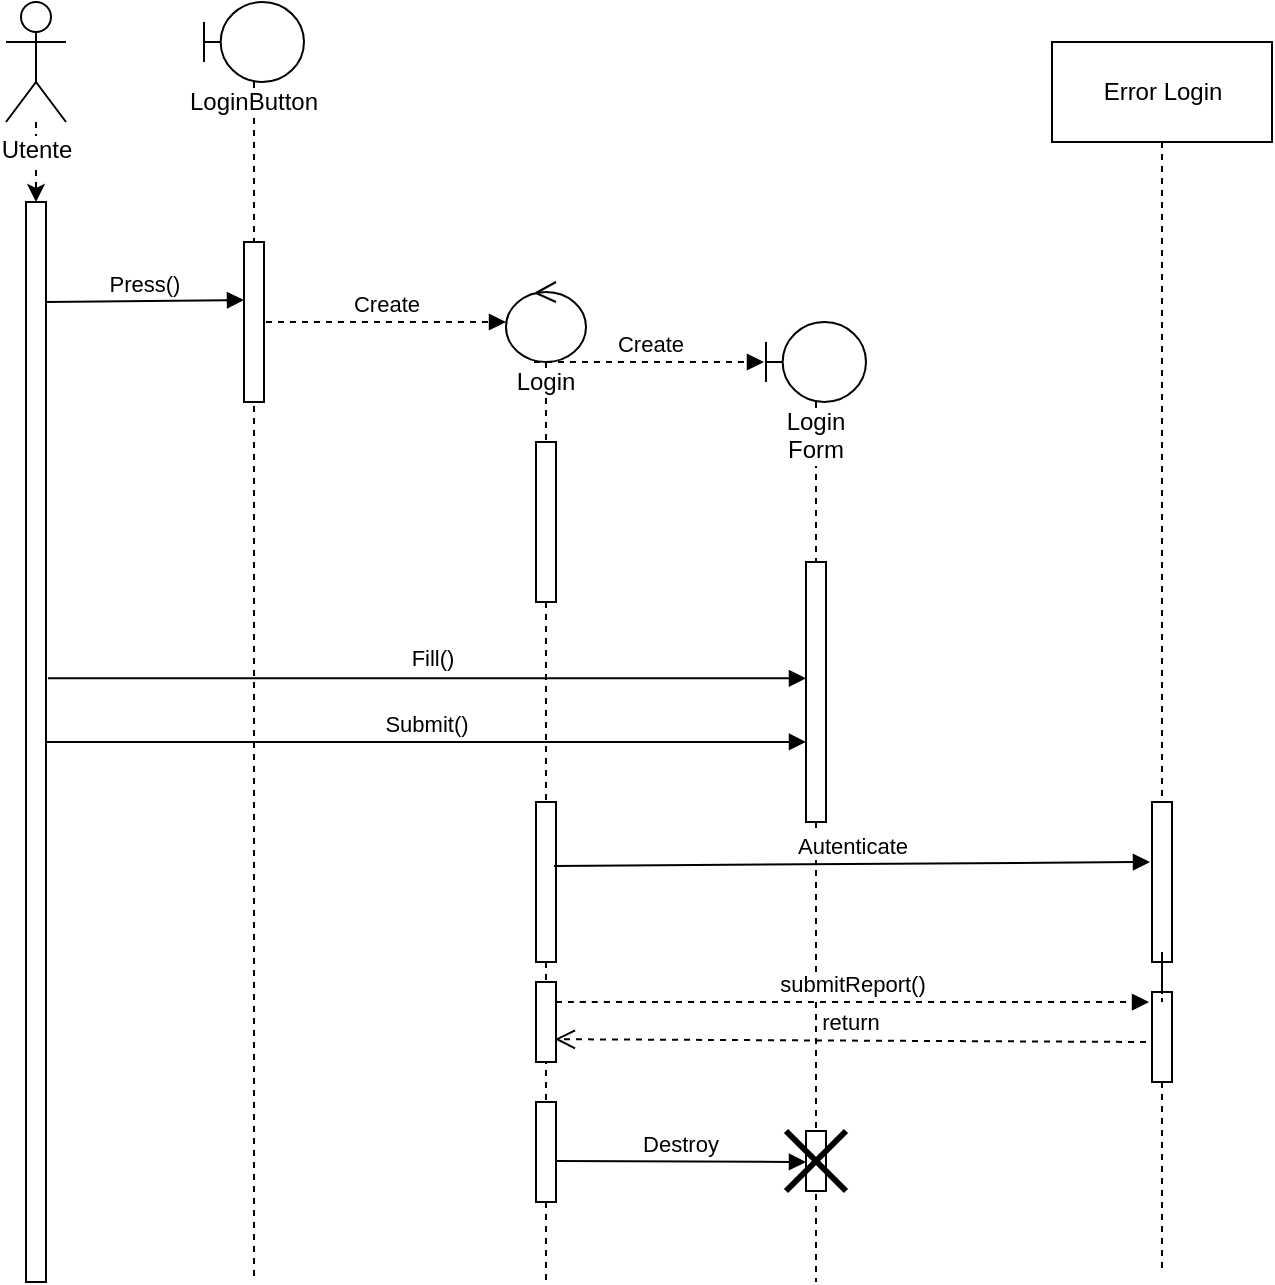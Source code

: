 <mxfile version="12.1.1" type="device" pages="1"><diagram id="o9PhKf0zJQkcECVYMPSk" name="Page-1"><mxGraphModel dx="1563" dy="647" grid="1" gridSize="10" guides="1" tooltips="1" connect="1" arrows="1" fold="1" page="1" pageScale="1" pageWidth="827" pageHeight="1169" math="0" shadow="0"><root><mxCell id="0"/><mxCell id="1" parent="0"/><mxCell id="h-FPm5FSculwxlVUr0Z4-30" style="edgeStyle=orthogonalEdgeStyle;rounded=0;orthogonalLoop=1;jettySize=auto;html=1;dashed=1;" edge="1" parent="1" source="h-FPm5FSculwxlVUr0Z4-31" target="h-FPm5FSculwxlVUr0Z4-32"><mxGeometry relative="1" as="geometry"/></mxCell><mxCell id="h-FPm5FSculwxlVUr0Z4-31" value="Utente" style="shape=umlActor;verticalLabelPosition=bottom;labelBackgroundColor=#ffffff;verticalAlign=top;html=1;outlineConnect=0;" vertex="1" parent="1"><mxGeometry x="50" y="48" width="30" height="60" as="geometry"/></mxCell><mxCell id="h-FPm5FSculwxlVUr0Z4-32" value="" style="html=1;points=[];perimeter=orthogonalPerimeter;" vertex="1" parent="1"><mxGeometry x="60" y="148" width="10" height="540" as="geometry"/></mxCell><mxCell id="h-FPm5FSculwxlVUr0Z4-33" value="LoginButton" style="shape=umlLifeline;participant=umlBoundary;perimeter=lifelinePerimeter;whiteSpace=wrap;html=1;container=1;collapsible=0;recursiveResize=0;verticalAlign=top;spacingTop=36;labelBackgroundColor=#ffffff;outlineConnect=0;size=40;" vertex="1" parent="1"><mxGeometry x="149" y="48" width="50" height="640" as="geometry"/></mxCell><mxCell id="h-FPm5FSculwxlVUr0Z4-34" value="" style="html=1;points=[];perimeter=orthogonalPerimeter;" vertex="1" parent="h-FPm5FSculwxlVUr0Z4-33"><mxGeometry x="20" y="120" width="10" height="80" as="geometry"/></mxCell><mxCell id="h-FPm5FSculwxlVUr0Z4-35" value="Create" style="html=1;verticalAlign=bottom;endArrow=block;dashed=1;" edge="1" parent="h-FPm5FSculwxlVUr0Z4-33"><mxGeometry width="80" relative="1" as="geometry"><mxPoint x="31" y="160" as="sourcePoint"/><mxPoint x="151" y="160" as="targetPoint"/></mxGeometry></mxCell><mxCell id="h-FPm5FSculwxlVUr0Z4-36" value="Press()" style="html=1;verticalAlign=bottom;endArrow=block;entryX=0;entryY=0.363;entryDx=0;entryDy=0;entryPerimeter=0;" edge="1" parent="1" target="h-FPm5FSculwxlVUr0Z4-34"><mxGeometry width="80" relative="1" as="geometry"><mxPoint x="70" y="198" as="sourcePoint"/><mxPoint x="166" y="194" as="targetPoint"/></mxGeometry></mxCell><mxCell id="h-FPm5FSculwxlVUr0Z4-37" value="Login" style="shape=umlLifeline;participant=umlControl;perimeter=lifelinePerimeter;whiteSpace=wrap;html=1;container=1;collapsible=0;recursiveResize=0;verticalAlign=top;spacingTop=36;labelBackgroundColor=#ffffff;outlineConnect=0;" vertex="1" parent="1"><mxGeometry x="300" y="188" width="40" height="500" as="geometry"/></mxCell><mxCell id="h-FPm5FSculwxlVUr0Z4-38" value="" style="html=1;points=[];perimeter=orthogonalPerimeter;" vertex="1" parent="h-FPm5FSculwxlVUr0Z4-37"><mxGeometry x="15" y="80" width="10" height="80" as="geometry"/></mxCell><mxCell id="h-FPm5FSculwxlVUr0Z4-39" value="" style="html=1;points=[];perimeter=orthogonalPerimeter;" vertex="1" parent="h-FPm5FSculwxlVUr0Z4-37"><mxGeometry x="15" y="260" width="10" height="80" as="geometry"/></mxCell><mxCell id="h-FPm5FSculwxlVUr0Z4-40" value="" style="html=1;points=[];perimeter=orthogonalPerimeter;" vertex="1" parent="h-FPm5FSculwxlVUr0Z4-37"><mxGeometry x="15" y="350" width="10" height="40" as="geometry"/></mxCell><mxCell id="h-FPm5FSculwxlVUr0Z4-41" value="" style="html=1;points=[];perimeter=orthogonalPerimeter;" vertex="1" parent="h-FPm5FSculwxlVUr0Z4-37"><mxGeometry x="15" y="410" width="10" height="50" as="geometry"/></mxCell><mxCell id="h-FPm5FSculwxlVUr0Z4-42" value="Login&lt;br&gt;Form" style="shape=umlLifeline;participant=umlBoundary;perimeter=lifelinePerimeter;whiteSpace=wrap;html=1;container=1;collapsible=0;recursiveResize=0;verticalAlign=top;spacingTop=36;labelBackgroundColor=#ffffff;outlineConnect=0;" vertex="1" parent="1"><mxGeometry x="430" y="208" width="50" height="480" as="geometry"/></mxCell><mxCell id="h-FPm5FSculwxlVUr0Z4-43" value="" style="html=1;points=[];perimeter=orthogonalPerimeter;" vertex="1" parent="h-FPm5FSculwxlVUr0Z4-42"><mxGeometry x="20" y="120" width="10" height="130" as="geometry"/></mxCell><mxCell id="h-FPm5FSculwxlVUr0Z4-44" value="" style="html=1;points=[];perimeter=orthogonalPerimeter;" vertex="1" parent="h-FPm5FSculwxlVUr0Z4-42"><mxGeometry x="20" y="404.5" width="10" height="30" as="geometry"/></mxCell><mxCell id="h-FPm5FSculwxlVUr0Z4-45" value="Create" style="html=1;verticalAlign=bottom;endArrow=block;dashed=1;" edge="1" parent="1"><mxGeometry width="80" relative="1" as="geometry"><mxPoint x="314" y="228" as="sourcePoint"/><mxPoint x="429" y="228" as="targetPoint"/></mxGeometry></mxCell><mxCell id="h-FPm5FSculwxlVUr0Z4-46" value="Submit()" style="html=1;verticalAlign=bottom;endArrow=block;entryX=0;entryY=0.692;entryDx=0;entryDy=0;entryPerimeter=0;" edge="1" parent="1" source="h-FPm5FSculwxlVUr0Z4-32" target="h-FPm5FSculwxlVUr0Z4-43"><mxGeometry width="80" relative="1" as="geometry"><mxPoint x="70" y="288" as="sourcePoint"/><mxPoint x="150" y="288" as="targetPoint"/></mxGeometry></mxCell><mxCell id="h-FPm5FSculwxlVUr0Z4-47" value="Fill()" style="html=1;verticalAlign=bottom;endArrow=block;exitX=1.1;exitY=0.441;exitDx=0;exitDy=0;exitPerimeter=0;" edge="1" parent="1" source="h-FPm5FSculwxlVUr0Z4-32" target="h-FPm5FSculwxlVUr0Z4-43"><mxGeometry x="0.01" y="1" width="80" relative="1" as="geometry"><mxPoint x="70" y="308" as="sourcePoint"/><mxPoint x="426" y="310" as="targetPoint"/><mxPoint as="offset"/></mxGeometry></mxCell><mxCell id="h-FPm5FSculwxlVUr0Z4-48" style="edgeStyle=orthogonalEdgeStyle;rounded=0;orthogonalLoop=1;jettySize=auto;html=1;dashed=1;endArrow=none;endFill=0;" edge="1" parent="1" source="h-FPm5FSculwxlVUr0Z4-52"><mxGeometry relative="1" as="geometry"><mxPoint x="628" y="682" as="targetPoint"/></mxGeometry></mxCell><mxCell id="h-FPm5FSculwxlVUr0Z4-49" value="Error Login" style="html=1;" vertex="1" parent="1"><mxGeometry x="573" y="68" width="110" height="50" as="geometry"/></mxCell><mxCell id="h-FPm5FSculwxlVUr0Z4-50" value="" style="html=1;points=[];perimeter=orthogonalPerimeter;" vertex="1" parent="1"><mxGeometry x="623" y="448" width="10" height="80" as="geometry"/></mxCell><mxCell id="h-FPm5FSculwxlVUr0Z4-51" style="edgeStyle=orthogonalEdgeStyle;rounded=0;orthogonalLoop=1;jettySize=auto;html=1;dashed=1;endArrow=none;endFill=0;" edge="1" parent="1" source="h-FPm5FSculwxlVUr0Z4-49" target="h-FPm5FSculwxlVUr0Z4-50"><mxGeometry relative="1" as="geometry"><mxPoint x="628" y="682" as="targetPoint"/><mxPoint x="628" y="118" as="sourcePoint"/></mxGeometry></mxCell><mxCell id="h-FPm5FSculwxlVUr0Z4-52" value="" style="html=1;points=[];perimeter=orthogonalPerimeter;" vertex="1" parent="1"><mxGeometry x="623" y="543" width="10" height="45" as="geometry"/></mxCell><mxCell id="h-FPm5FSculwxlVUr0Z4-53" style="edgeStyle=orthogonalEdgeStyle;rounded=0;orthogonalLoop=1;jettySize=auto;html=1;dashed=1;endArrow=none;endFill=0;" edge="1" parent="1" source="h-FPm5FSculwxlVUr0Z4-50" target="h-FPm5FSculwxlVUr0Z4-52"><mxGeometry relative="1" as="geometry"><mxPoint x="628" y="682" as="targetPoint"/><mxPoint x="628" y="528" as="sourcePoint"/></mxGeometry></mxCell><mxCell id="h-FPm5FSculwxlVUr0Z4-54" value="Autenticate" style="html=1;verticalAlign=bottom;endArrow=block;entryX=-0.1;entryY=0.375;entryDx=0;entryDy=0;entryPerimeter=0;exitX=0.9;exitY=0.4;exitDx=0;exitDy=0;exitPerimeter=0;" edge="1" parent="1" source="h-FPm5FSculwxlVUr0Z4-39" target="h-FPm5FSculwxlVUr0Z4-50"><mxGeometry width="80" relative="1" as="geometry"><mxPoint x="329" y="468" as="sourcePoint"/><mxPoint x="626" y="469.04" as="targetPoint"/></mxGeometry></mxCell><mxCell id="h-FPm5FSculwxlVUr0Z4-55" value="submitReport()" style="html=1;verticalAlign=bottom;endArrow=block;dashed=1;entryX=-0.048;entryY=0.123;entryDx=0;entryDy=0;entryPerimeter=0;" edge="1" parent="1"><mxGeometry width="80" relative="1" as="geometry"><mxPoint x="325" y="548" as="sourcePoint"/><mxPoint x="621.52" y="548.035" as="targetPoint"/><Array as="points"><mxPoint x="340" y="548"/></Array></mxGeometry></mxCell><mxCell id="h-FPm5FSculwxlVUr0Z4-56" value="return" style="html=1;verticalAlign=bottom;endArrow=open;dashed=1;endSize=8;entryX=0.943;entryY=0.715;entryDx=0;entryDy=0;entryPerimeter=0;" edge="1" parent="1" target="h-FPm5FSculwxlVUr0Z4-40"><mxGeometry relative="1" as="geometry"><mxPoint x="620" y="568" as="sourcePoint"/><mxPoint x="330" y="568" as="targetPoint"/></mxGeometry></mxCell><mxCell id="h-FPm5FSculwxlVUr0Z4-57" value="" style="shape=umlDestroy;whiteSpace=wrap;html=1;strokeWidth=3;" vertex="1" parent="1"><mxGeometry x="440" y="612.5" width="30" height="30" as="geometry"/></mxCell><mxCell id="h-FPm5FSculwxlVUr0Z4-58" value="Destroy" style="html=1;verticalAlign=bottom;endArrow=block;exitX=0.99;exitY=0.591;exitDx=0;exitDy=0;exitPerimeter=0;" edge="1" parent="1" source="h-FPm5FSculwxlVUr0Z4-41"><mxGeometry width="80" relative="1" as="geometry"><mxPoint x="270" y="708" as="sourcePoint"/><mxPoint x="450" y="628" as="targetPoint"/></mxGeometry></mxCell></root></mxGraphModel></diagram></mxfile>